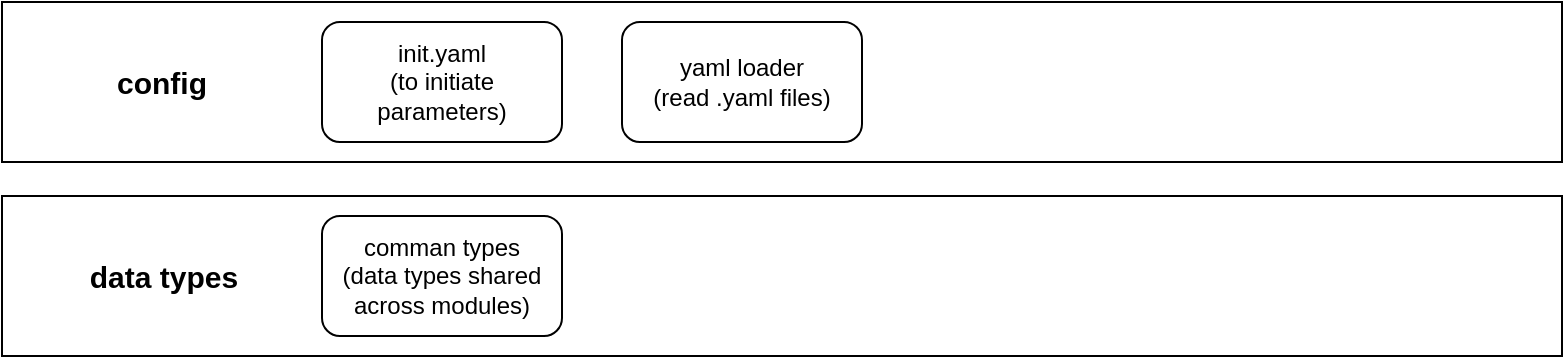 <mxfile pages="3">
    <diagram id="k7U1leZ_NVyK1WPOzW_l" name="structure">
        <mxGraphModel dx="646" dy="430" grid="1" gridSize="10" guides="1" tooltips="1" connect="1" arrows="1" fold="1" page="1" pageScale="1" pageWidth="1169" pageHeight="827" math="0" shadow="0">
            <root>
                <mxCell id="keOr7OvfMAd7OnkER-1M-0"/>
                <mxCell id="keOr7OvfMAd7OnkER-1M-1" parent="keOr7OvfMAd7OnkER-1M-0"/>
                <mxCell id="FvBOYgAS-_ke2ZwoTicX-11" value="" style="rounded=0;whiteSpace=wrap;html=1;fontSize=12;" parent="keOr7OvfMAd7OnkER-1M-1" vertex="1">
                    <mxGeometry x="20" y="280" width="780" height="80" as="geometry"/>
                </mxCell>
                <mxCell id="FvBOYgAS-_ke2ZwoTicX-12" value="config" style="text;html=1;strokeColor=none;fillColor=none;align=center;verticalAlign=middle;whiteSpace=wrap;rounded=0;fontSize=15;fontStyle=1" parent="keOr7OvfMAd7OnkER-1M-1" vertex="1">
                    <mxGeometry x="20" y="280" width="160" height="80" as="geometry"/>
                </mxCell>
                <mxCell id="FvBOYgAS-_ke2ZwoTicX-13" value="init.yaml&lt;div&gt;(to initiate parameters)&lt;/div&gt;" style="rounded=1;whiteSpace=wrap;html=1;fontSize=12;" parent="keOr7OvfMAd7OnkER-1M-1" vertex="1">
                    <mxGeometry x="180" y="290" width="120" height="60" as="geometry"/>
                </mxCell>
                <mxCell id="3" value="" style="rounded=0;whiteSpace=wrap;html=1;fontSize=12;" parent="keOr7OvfMAd7OnkER-1M-1" vertex="1">
                    <mxGeometry x="20" y="377" width="780" height="80" as="geometry"/>
                </mxCell>
                <mxCell id="5" value="comman types&lt;div&gt;(data types shared across modules)&lt;/div&gt;" style="rounded=1;whiteSpace=wrap;html=1;fontSize=12;" parent="keOr7OvfMAd7OnkER-1M-1" vertex="1">
                    <mxGeometry x="180" y="387" width="120" height="60" as="geometry"/>
                </mxCell>
                <mxCell id="7" value="yaml loader&lt;div&gt;(read .yaml files)&lt;/div&gt;" style="rounded=1;whiteSpace=wrap;html=1;fontSize=12;" vertex="1" parent="keOr7OvfMAd7OnkER-1M-1">
                    <mxGeometry x="330" y="290" width="120" height="60" as="geometry"/>
                </mxCell>
                <mxCell id="8" value="data types" style="text;html=1;strokeColor=none;fillColor=none;align=center;verticalAlign=middle;whiteSpace=wrap;rounded=0;fontSize=15;fontStyle=1" vertex="1" parent="keOr7OvfMAd7OnkER-1M-1">
                    <mxGeometry x="21" y="377" width="160" height="80" as="geometry"/>
                </mxCell>
            </root>
        </mxGraphModel>
    </diagram>
</mxfile>